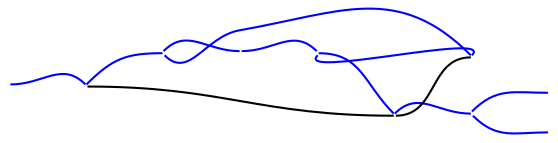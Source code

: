 digraph graph_curve_sample12 {
	graph [layout=dot overlap=false rankdir=LR ratio=fill splines=true]
	edge [color=blue dir=none weight=2]
	subgraph head {
		graph [layout=dot rank=source rankdir=LR]
		1 [label="" color=white height=0 image="C:\Users\57725\Desktop\work\component\I.png" shape=box width=0]
	}
	C1 [label="" color=white height=0 image="C:\Users\57725\Desktop\work\component\C.png" shape=box width=0]
	1:e -> C1:nw [color=blue]
	S2 [label="" color=white height=0 image="C:\Users\57725\Desktop\work\component\S.png" shape=box width=0]
	H1 [label="" color=white height=0 image="C:\Users\57725\Desktop\work\component\H.png" shape=box width=0]
	S2:ne -> H1:w [color=blue]
	M1 [label="" color=white height=0 image="C:\Users\57725\Desktop\work\component\M.png" shape=box width=0]
	T1 [label="" color=white height=0 image="C:\Users\57725\Desktop\work\component\T.png" shape=box width=0]
	M1:e -> T1:nw [color=blue]
	C1 [label="" color=white height=0 image="C:\Users\57725\Desktop\work\component\C.png" shape=box width=0]
	T1 [label="" color=white height=0 image="C:\Users\57725\Desktop\work\component\T.png" shape=box width=0]
	C1:e -> T1:w [color=black]
	T1 [label="" color=white height=0 image="C:\Users\57725\Desktop\work\component\T.png" shape=box width=0]
	S1 [label="" color=white height=0 image="C:\Users\57725\Desktop\work\component\S.png" shape=box width=0]
	T1:ne -> S1:w [color=blue]
	C1 [label="" color=white height=0 image="C:\Users\57725\Desktop\work\component\C.png" shape=box width=0]
	S2 [label="" color=white height=0 image="C:\Users\57725\Desktop\work\component\S.png" shape=box width=0]
	C1:ne -> S2:w [color=blue]
	H1 [label="" color=white height=0 image="C:\Users\57725\Desktop\work\component\H.png" shape=box width=0]
	M1 [label="" color=white height=0 image="C:\Users\57725\Desktop\work\component\M.png" shape=box width=0]
	H1:e -> M1:nw [color=blue]
	C2 [label="" color=white height=0 image="C:\Users\57725\Desktop\work\component\C.png" shape=box width=0]
	M1 [label="" color=white height=0 image="C:\Users\57725\Desktop\work\component\M.png" shape=box width=0]
	C2:ne -> M1:sw [color=blue]
	S2 [label="" color=white height=0 image="C:\Users\57725\Desktop\work\component\S.png" shape=box width=0]
	C2 [label="" color=white height=0 image="C:\Users\57725\Desktop\work\component\C.png" shape=box width=0]
	S2:se -> C2:nw [color=blue]
	T1 [label="" color=white height=0 image="C:\Users\57725\Desktop\work\component\T.png" shape=box width=0]
	C2 [label="" color=white height=0 image="C:\Users\57725\Desktop\work\component\C.png" shape=box width=0]
	T1:e -> C2:w [color=black]
	S1 [label="" color=white height=0 image="C:\Users\57725\Desktop\work\component\S.png" shape=box width=0]
	N1 [label="" color=white height=0 image="C:\Users\57725\Desktop\work\component\N.png" shape=box width=0]
	S1:se -> N1:w [color=blue]
	S1 [label="" color=white height=0 image="C:\Users\57725\Desktop\work\component\S.png" shape=box width=0]
	N2 [label="" color=white height=0 image="C:\Users\57725\Desktop\work\component\N.png" shape=box width=0]
	S1:ne -> N2:w [color=blue]
}
